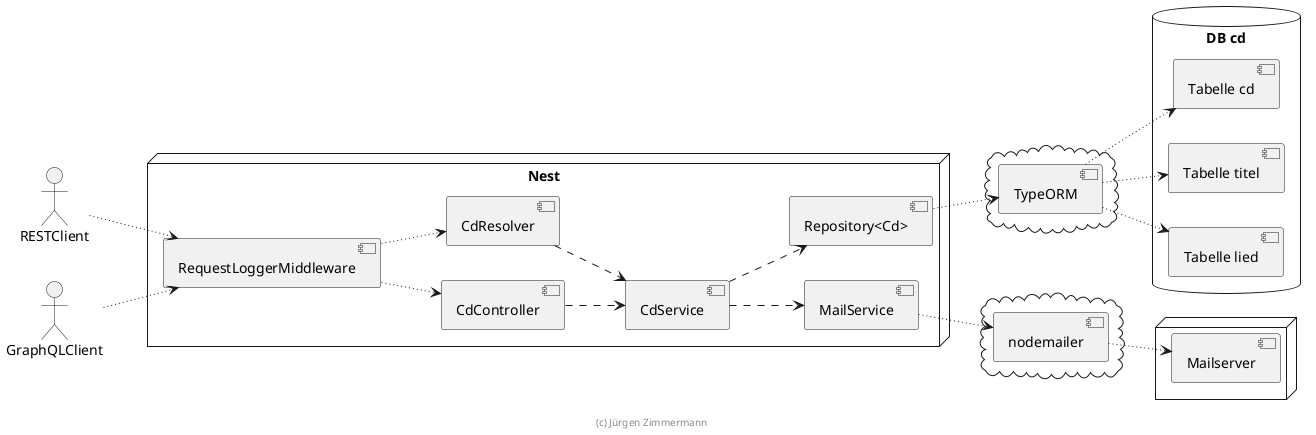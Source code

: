 ' Copyright (C) 2019 - present Juergen Zimmermann, Hochschule Karlsruhe
'
' This program is free software: you can redistribute it and/or modify
' it under the terms of the GNU General Public License as published by
' the Free Software Foundation, either version 3 of the License, or
' (at your option) any later version.
'
' This program is distributed in the hope that it will be useful,
' but WITHOUT ANY WARRANTY; without even the implied warranty of
' MERCHANTABILITY or FITNESS FOR A PARTICULAR PURPOSE.  See the
' GNU General Public License for more details.
'
' You should have received a copy of the GNU General Public License
' along with this program.  If not, see <https://www.gnu.org/licenses/>.

' Preview durch <Alt>d

@startuml Komponenten

left to right direction

actor RESTClient
actor GraphQLClient

node "Nest" {
  [RequestLoggerMiddleware]

  [CdController]
  [CdResolver]

  [CdService]

  [Repository<Cd>]

  [MailService]
}


cloud {
    [TypeORM]
}

cloud {
    [nodemailer]
}

database "DB cd" {
    [Tabelle cd]
    [Tabelle titel]
    [Tabelle lied]
}

node {
    [Mailserver]
}

RESTClient ~~> [RequestLoggerMiddleware]
GraphQLClient ~~> [RequestLoggerMiddleware]

[RequestLoggerMiddleware] ~~> [CdController]
[RequestLoggerMiddleware] ~~> [CdResolver]

[CdController] ..> [CdService]
[CdResolver] ..> [CdService]
[CdService] ..> [Repository<Cd>]

[Repository<Cd>] ~~> [TypeORM]
[TypeORM] ~~> [Tabelle cd]
[TypeORM] ~~> [Tabelle titel]
[TypeORM] ~~> [Tabelle lied]

[CdService] ..> [MailService]
[MailService] ~~> [nodemailer]
[nodemailer] ~~> [Mailserver]

footer (c) Jürgen Zimmermann

@enduml
